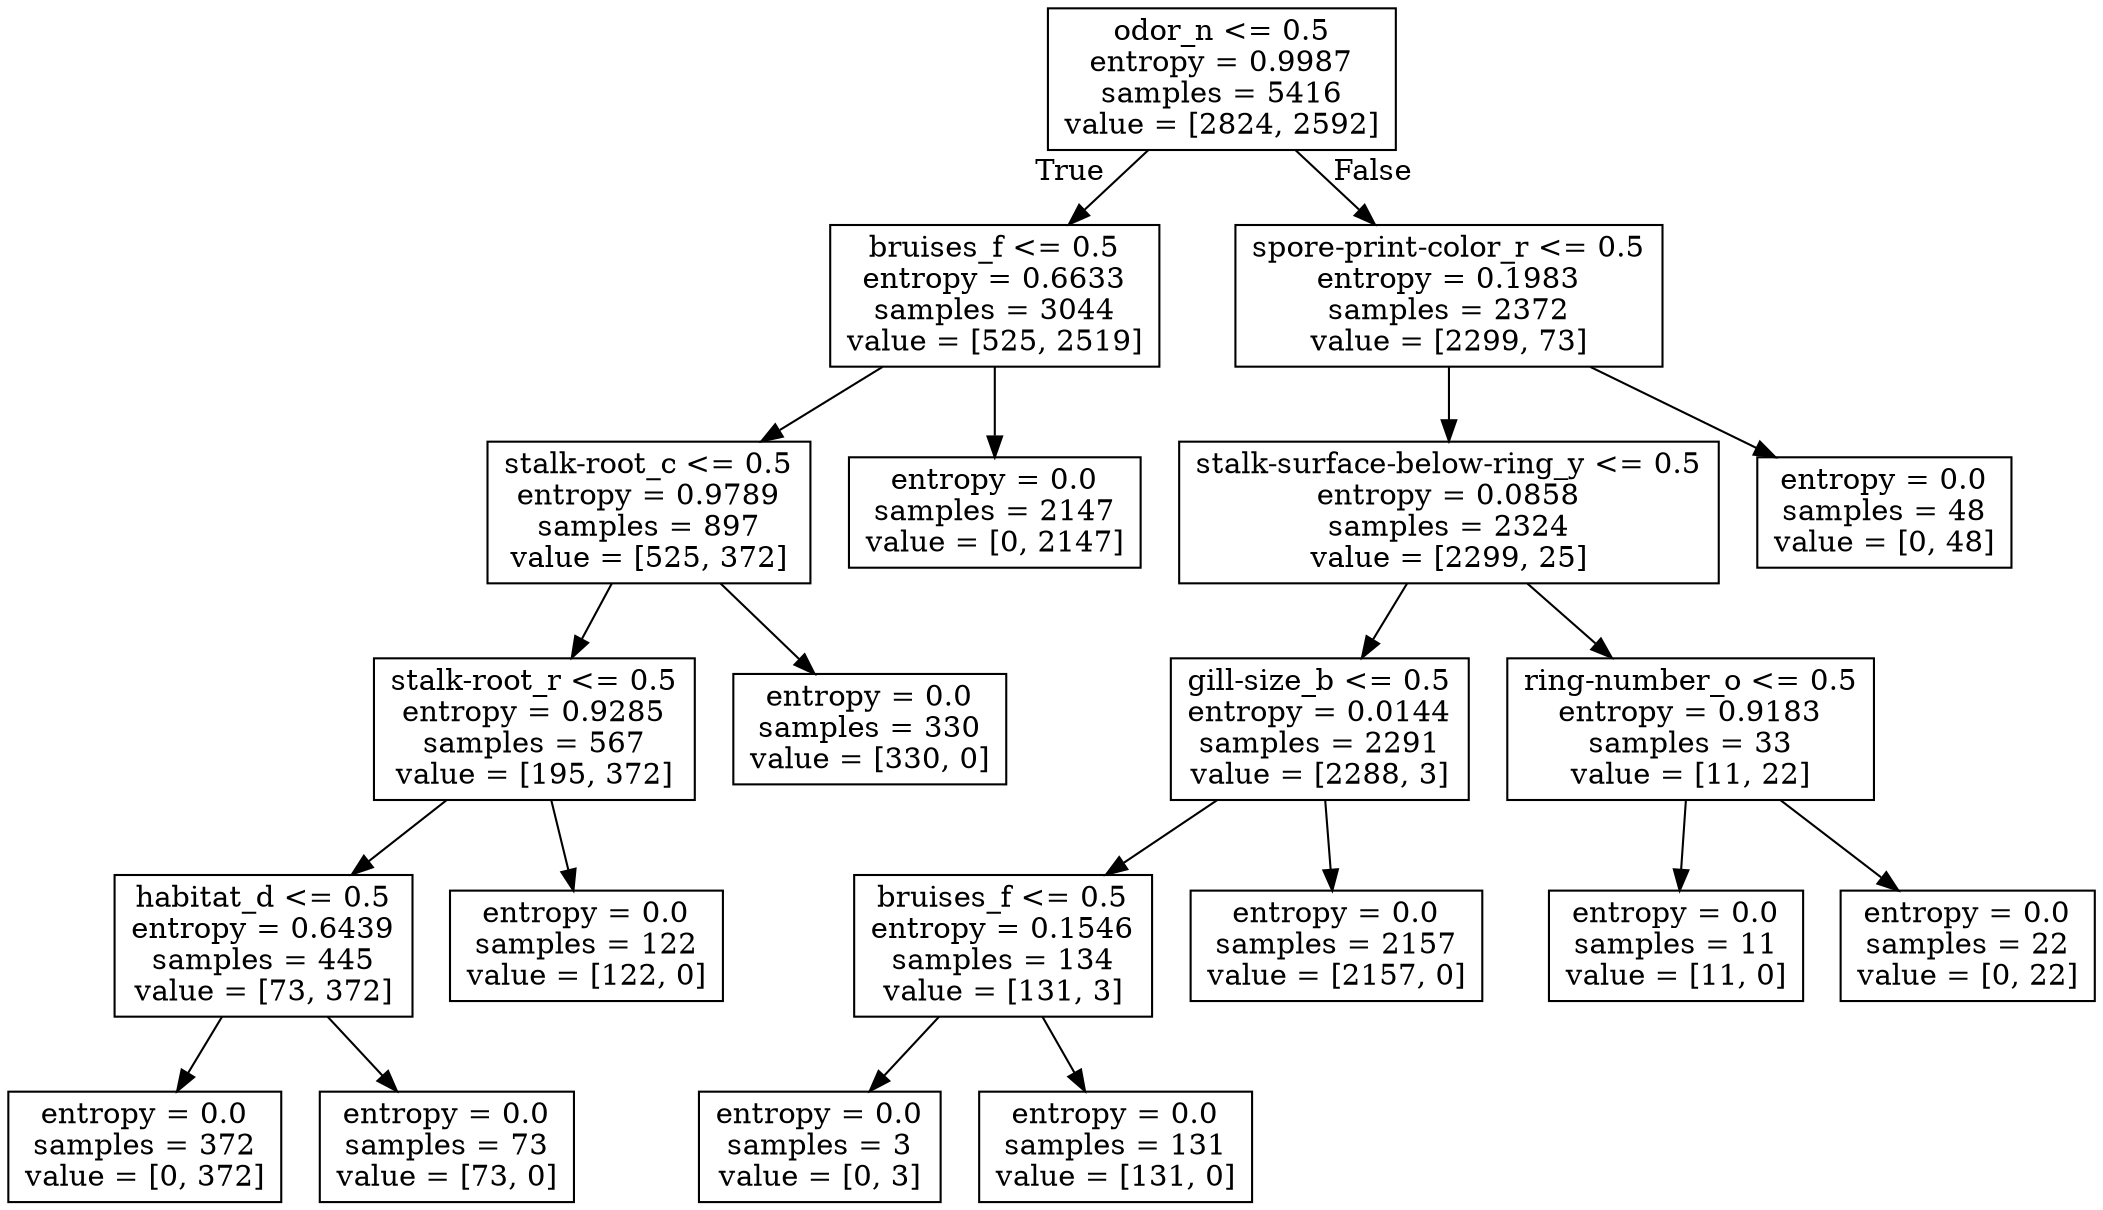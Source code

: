 digraph Tree {
node [shape=box] ;
0 [label="odor_n <= 0.5\nentropy = 0.9987\nsamples = 5416\nvalue = [2824, 2592]"] ;
1 [label="bruises_f <= 0.5\nentropy = 0.6633\nsamples = 3044\nvalue = [525, 2519]"] ;
0 -> 1 [labeldistance=2.5, labelangle=45, headlabel="True"] ;
2 [label="stalk-root_c <= 0.5\nentropy = 0.9789\nsamples = 897\nvalue = [525, 372]"] ;
1 -> 2 ;
3 [label="stalk-root_r <= 0.5\nentropy = 0.9285\nsamples = 567\nvalue = [195, 372]"] ;
2 -> 3 ;
4 [label="habitat_d <= 0.5\nentropy = 0.6439\nsamples = 445\nvalue = [73, 372]"] ;
3 -> 4 ;
5 [label="entropy = 0.0\nsamples = 372\nvalue = [0, 372]"] ;
4 -> 5 ;
6 [label="entropy = 0.0\nsamples = 73\nvalue = [73, 0]"] ;
4 -> 6 ;
7 [label="entropy = 0.0\nsamples = 122\nvalue = [122, 0]"] ;
3 -> 7 ;
8 [label="entropy = 0.0\nsamples = 330\nvalue = [330, 0]"] ;
2 -> 8 ;
9 [label="entropy = 0.0\nsamples = 2147\nvalue = [0, 2147]"] ;
1 -> 9 ;
10 [label="spore-print-color_r <= 0.5\nentropy = 0.1983\nsamples = 2372\nvalue = [2299, 73]"] ;
0 -> 10 [labeldistance=2.5, labelangle=-45, headlabel="False"] ;
11 [label="stalk-surface-below-ring_y <= 0.5\nentropy = 0.0858\nsamples = 2324\nvalue = [2299, 25]"] ;
10 -> 11 ;
12 [label="gill-size_b <= 0.5\nentropy = 0.0144\nsamples = 2291\nvalue = [2288, 3]"] ;
11 -> 12 ;
13 [label="bruises_f <= 0.5\nentropy = 0.1546\nsamples = 134\nvalue = [131, 3]"] ;
12 -> 13 ;
14 [label="entropy = 0.0\nsamples = 3\nvalue = [0, 3]"] ;
13 -> 14 ;
15 [label="entropy = 0.0\nsamples = 131\nvalue = [131, 0]"] ;
13 -> 15 ;
16 [label="entropy = 0.0\nsamples = 2157\nvalue = [2157, 0]"] ;
12 -> 16 ;
17 [label="ring-number_o <= 0.5\nentropy = 0.9183\nsamples = 33\nvalue = [11, 22]"] ;
11 -> 17 ;
18 [label="entropy = 0.0\nsamples = 11\nvalue = [11, 0]"] ;
17 -> 18 ;
19 [label="entropy = 0.0\nsamples = 22\nvalue = [0, 22]"] ;
17 -> 19 ;
20 [label="entropy = 0.0\nsamples = 48\nvalue = [0, 48]"] ;
10 -> 20 ;
}